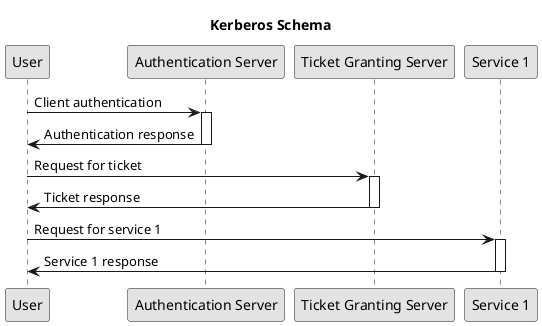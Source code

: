 @startuml Kerberos Schema
title Kerberos Schema

skinparam Monochrome true
skinparam Shadowing false

participant u as "User"
participant aser as "Authentication Server"
participant tgser as "Ticket Granting Server"
participant s1 as "Service 1"

u -> aser ++ : Client authentication
aser -> u -- : Authentication response
u -> tgser ++ : Request for ticket
tgser -> u -- : Ticket response
u -> s1 ++ : Request for service 1
s1 -> u -- : Service 1 response
@enduml